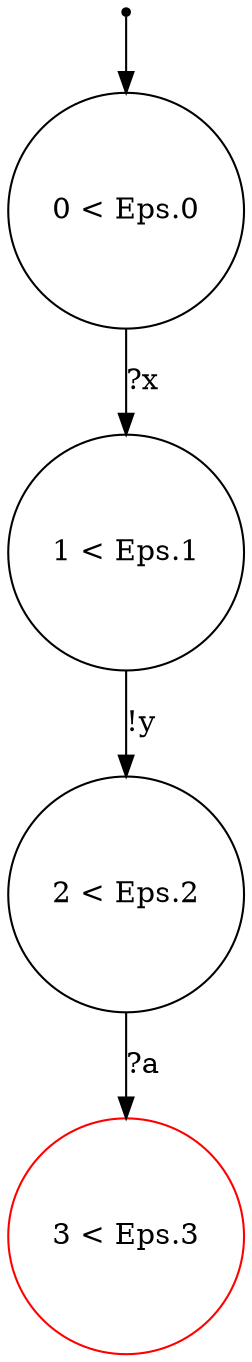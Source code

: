 digraph {
 node [shape=point] ENTRY
 node [shape=circle]
3 [label="3 < Eps.3
" color="red"]
2 [label="2 < Eps.2
"]
1 [label="1 < Eps.1
"]
0 [label="0 < Eps.0
"]
ENTRY -> 0
2 -> 3 [label="?a"]
1 -> 2 [label="!y"]
0 -> 1 [label="?x"]

}